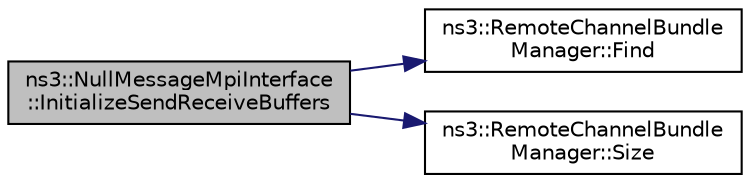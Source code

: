 digraph "ns3::NullMessageMpiInterface::InitializeSendReceiveBuffers"
{
 // LATEX_PDF_SIZE
  edge [fontname="Helvetica",fontsize="10",labelfontname="Helvetica",labelfontsize="10"];
  node [fontname="Helvetica",fontsize="10",shape=record];
  rankdir="LR";
  Node1 [label="ns3::NullMessageMpiInterface\l::InitializeSendReceiveBuffers",height=0.2,width=0.4,color="black", fillcolor="grey75", style="filled", fontcolor="black",tooltip="Initialize send and receive buffers."];
  Node1 -> Node2 [color="midnightblue",fontsize="10",style="solid",fontname="Helvetica"];
  Node2 [label="ns3::RemoteChannelBundle\lManager::Find",height=0.2,width=0.4,color="black", fillcolor="white", style="filled",URL="$classns3_1_1_remote_channel_bundle_manager.html#a143cfdce189ed68cc0917255ef0b849f",tooltip="Get the bundle corresponding to a remote rank."];
  Node1 -> Node3 [color="midnightblue",fontsize="10",style="solid",fontname="Helvetica"];
  Node3 [label="ns3::RemoteChannelBundle\lManager::Size",height=0.2,width=0.4,color="black", fillcolor="white", style="filled",URL="$classns3_1_1_remote_channel_bundle_manager.html#a2f9d1cb4fe7415bb1a26e187ff24941e",tooltip="Get the number of ns-3 channels in this bundle."];
}
